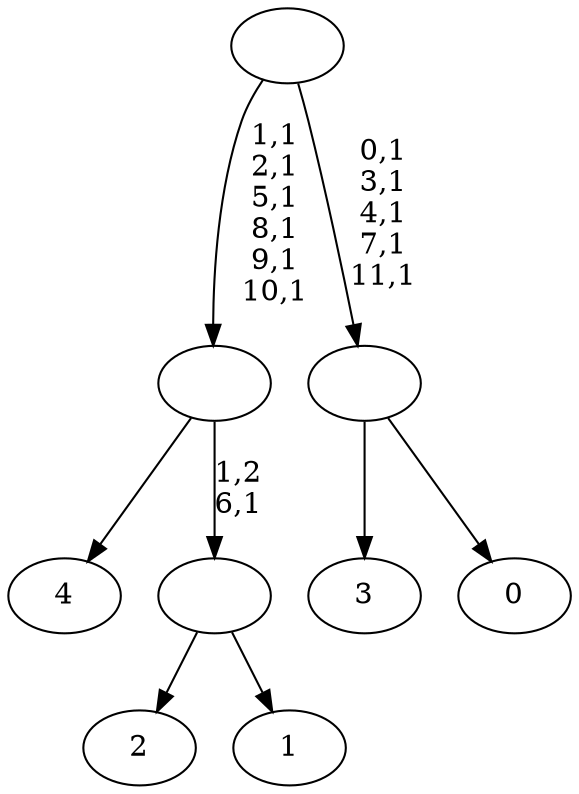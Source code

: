 digraph T {
	17 [label="4"]
	16 [label="3"]
	15 [label="2"]
	14 [label="1"]
	13 [label=""]
	12 [label=""]
	6 [label="0"]
	5 [label=""]
	0 [label=""]
	13 -> 15 [label=""]
	13 -> 14 [label=""]
	12 -> 17 [label=""]
	12 -> 13 [label="1,2\n6,1"]
	5 -> 16 [label=""]
	5 -> 6 [label=""]
	0 -> 5 [label="0,1\n3,1\n4,1\n7,1\n11,1"]
	0 -> 12 [label="1,1\n2,1\n5,1\n8,1\n9,1\n10,1"]
}
